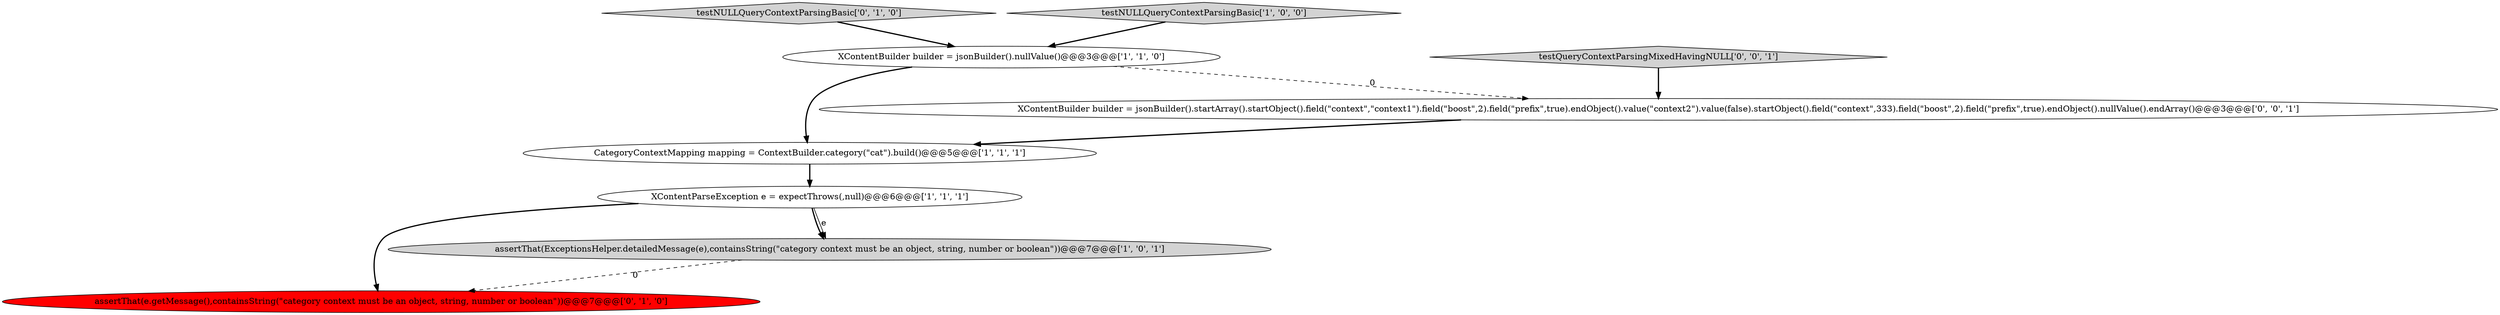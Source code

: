 digraph {
5 [style = filled, label = "assertThat(e.getMessage(),containsString(\"category context must be an object, string, number or boolean\"))@@@7@@@['0', '1', '0']", fillcolor = red, shape = ellipse image = "AAA1AAABBB2BBB"];
2 [style = filled, label = "CategoryContextMapping mapping = ContextBuilder.category(\"cat\").build()@@@5@@@['1', '1', '1']", fillcolor = white, shape = ellipse image = "AAA0AAABBB1BBB"];
6 [style = filled, label = "testNULLQueryContextParsingBasic['0', '1', '0']", fillcolor = lightgray, shape = diamond image = "AAA0AAABBB2BBB"];
3 [style = filled, label = "assertThat(ExceptionsHelper.detailedMessage(e),containsString(\"category context must be an object, string, number or boolean\"))@@@7@@@['1', '0', '1']", fillcolor = lightgray, shape = ellipse image = "AAA0AAABBB1BBB"];
8 [style = filled, label = "XContentBuilder builder = jsonBuilder().startArray().startObject().field(\"context\",\"context1\").field(\"boost\",2).field(\"prefix\",true).endObject().value(\"context2\").value(false).startObject().field(\"context\",333).field(\"boost\",2).field(\"prefix\",true).endObject().nullValue().endArray()@@@3@@@['0', '0', '1']", fillcolor = white, shape = ellipse image = "AAA0AAABBB3BBB"];
1 [style = filled, label = "XContentBuilder builder = jsonBuilder().nullValue()@@@3@@@['1', '1', '0']", fillcolor = white, shape = ellipse image = "AAA0AAABBB1BBB"];
7 [style = filled, label = "testQueryContextParsingMixedHavingNULL['0', '0', '1']", fillcolor = lightgray, shape = diamond image = "AAA0AAABBB3BBB"];
4 [style = filled, label = "testNULLQueryContextParsingBasic['1', '0', '0']", fillcolor = lightgray, shape = diamond image = "AAA0AAABBB1BBB"];
0 [style = filled, label = "XContentParseException e = expectThrows(,null)@@@6@@@['1', '1', '1']", fillcolor = white, shape = ellipse image = "AAA0AAABBB1BBB"];
0->3 [style = bold, label=""];
3->5 [style = dashed, label="0"];
6->1 [style = bold, label=""];
1->8 [style = dashed, label="0"];
4->1 [style = bold, label=""];
2->0 [style = bold, label=""];
1->2 [style = bold, label=""];
8->2 [style = bold, label=""];
7->8 [style = bold, label=""];
0->5 [style = bold, label=""];
0->3 [style = solid, label="e"];
}
